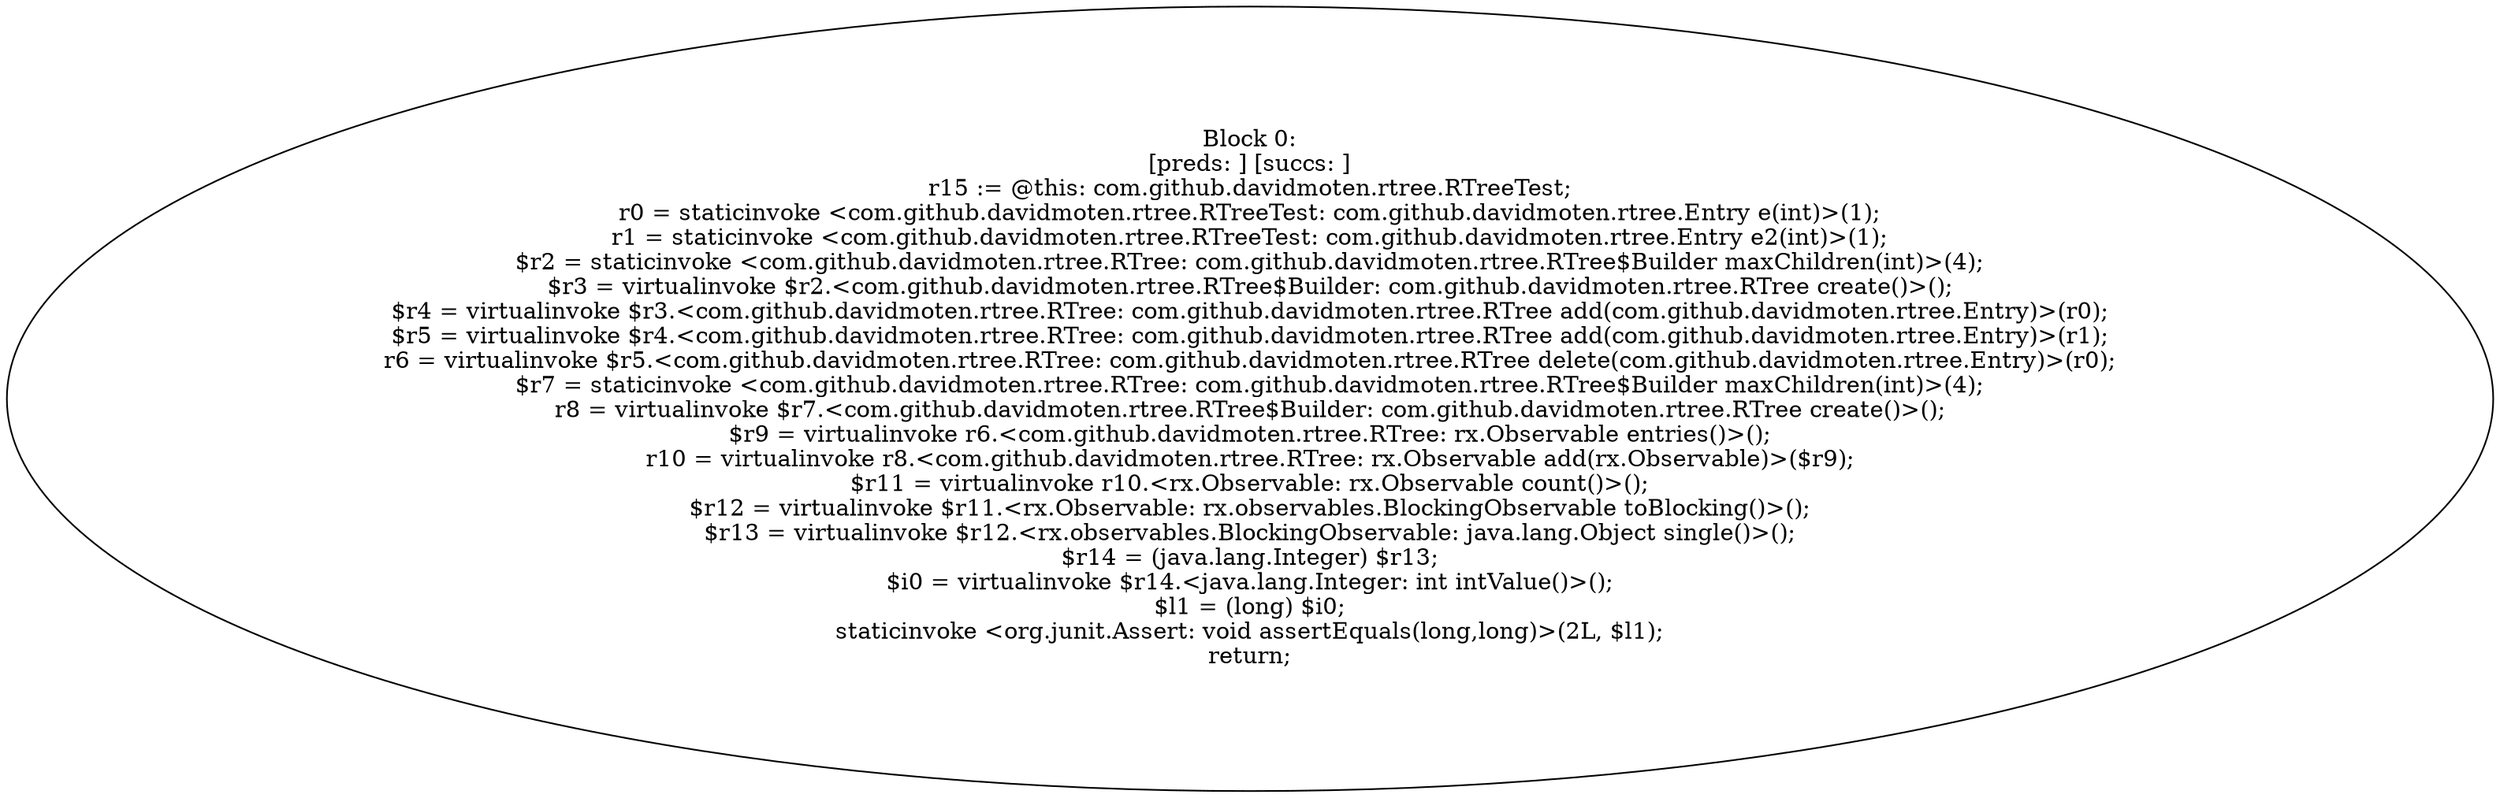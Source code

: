 digraph "unitGraph" {
    "Block 0:
[preds: ] [succs: ]
r15 := @this: com.github.davidmoten.rtree.RTreeTest;
r0 = staticinvoke <com.github.davidmoten.rtree.RTreeTest: com.github.davidmoten.rtree.Entry e(int)>(1);
r1 = staticinvoke <com.github.davidmoten.rtree.RTreeTest: com.github.davidmoten.rtree.Entry e2(int)>(1);
$r2 = staticinvoke <com.github.davidmoten.rtree.RTree: com.github.davidmoten.rtree.RTree$Builder maxChildren(int)>(4);
$r3 = virtualinvoke $r2.<com.github.davidmoten.rtree.RTree$Builder: com.github.davidmoten.rtree.RTree create()>();
$r4 = virtualinvoke $r3.<com.github.davidmoten.rtree.RTree: com.github.davidmoten.rtree.RTree add(com.github.davidmoten.rtree.Entry)>(r0);
$r5 = virtualinvoke $r4.<com.github.davidmoten.rtree.RTree: com.github.davidmoten.rtree.RTree add(com.github.davidmoten.rtree.Entry)>(r1);
r6 = virtualinvoke $r5.<com.github.davidmoten.rtree.RTree: com.github.davidmoten.rtree.RTree delete(com.github.davidmoten.rtree.Entry)>(r0);
$r7 = staticinvoke <com.github.davidmoten.rtree.RTree: com.github.davidmoten.rtree.RTree$Builder maxChildren(int)>(4);
r8 = virtualinvoke $r7.<com.github.davidmoten.rtree.RTree$Builder: com.github.davidmoten.rtree.RTree create()>();
$r9 = virtualinvoke r6.<com.github.davidmoten.rtree.RTree: rx.Observable entries()>();
r10 = virtualinvoke r8.<com.github.davidmoten.rtree.RTree: rx.Observable add(rx.Observable)>($r9);
$r11 = virtualinvoke r10.<rx.Observable: rx.Observable count()>();
$r12 = virtualinvoke $r11.<rx.Observable: rx.observables.BlockingObservable toBlocking()>();
$r13 = virtualinvoke $r12.<rx.observables.BlockingObservable: java.lang.Object single()>();
$r14 = (java.lang.Integer) $r13;
$i0 = virtualinvoke $r14.<java.lang.Integer: int intValue()>();
$l1 = (long) $i0;
staticinvoke <org.junit.Assert: void assertEquals(long,long)>(2L, $l1);
return;
"
}
